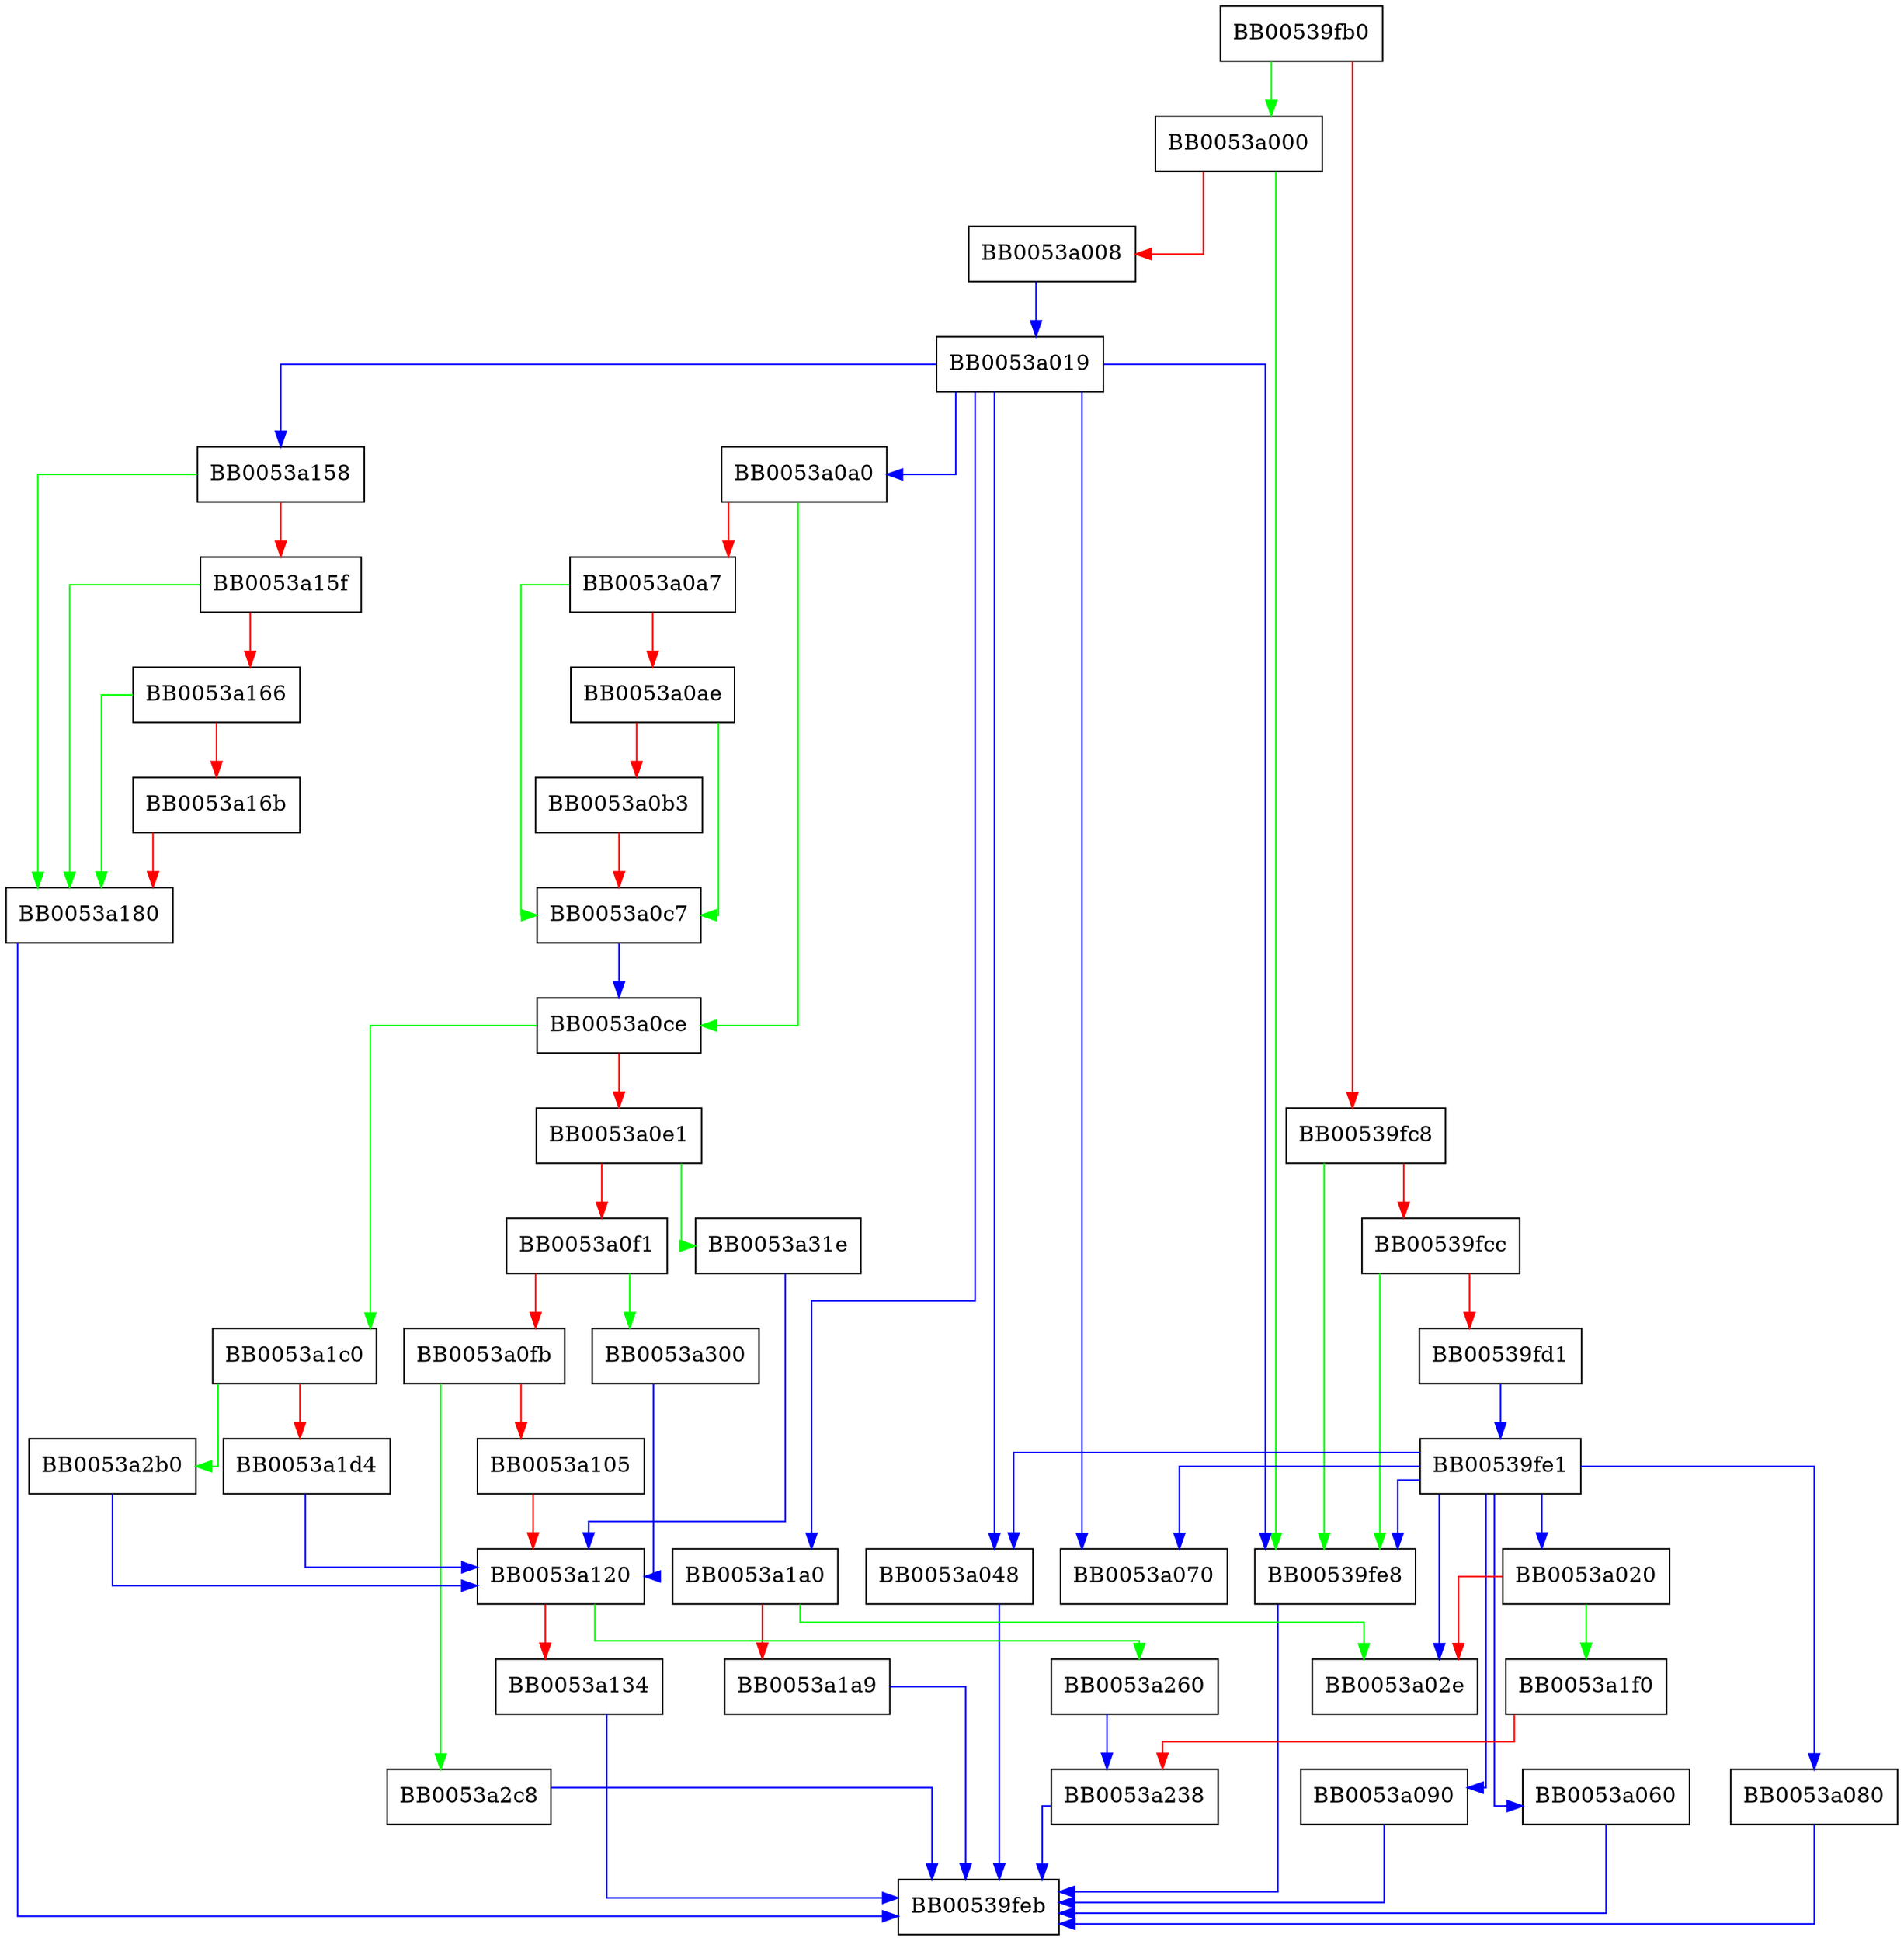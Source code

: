 digraph file_ctrl {
  node [shape="box"];
  graph [splines=ortho];
  BB00539fb0 -> BB0053a000 [color="green"];
  BB00539fb0 -> BB00539fc8 [color="red"];
  BB00539fc8 -> BB00539fe8 [color="green"];
  BB00539fc8 -> BB00539fcc [color="red"];
  BB00539fcc -> BB00539fe8 [color="green"];
  BB00539fcc -> BB00539fd1 [color="red"];
  BB00539fd1 -> BB00539fe1 [color="blue"];
  BB00539fe1 -> BB0053a048 [color="blue"];
  BB00539fe1 -> BB0053a060 [color="blue"];
  BB00539fe1 -> BB0053a070 [color="blue"];
  BB00539fe1 -> BB00539fe8 [color="blue"];
  BB00539fe1 -> BB0053a080 [color="blue"];
  BB00539fe1 -> BB0053a090 [color="blue"];
  BB00539fe1 -> BB0053a020 [color="blue"];
  BB00539fe1 -> BB0053a02e [color="blue"];
  BB00539fe8 -> BB00539feb [color="blue"];
  BB0053a000 -> BB00539fe8 [color="green"];
  BB0053a000 -> BB0053a008 [color="red"];
  BB0053a008 -> BB0053a019 [color="blue"];
  BB0053a019 -> BB0053a158 [color="blue"];
  BB0053a019 -> BB0053a1a0 [color="blue"];
  BB0053a019 -> BB0053a0a0 [color="blue"];
  BB0053a019 -> BB00539fe8 [color="blue"];
  BB0053a019 -> BB0053a048 [color="blue"];
  BB0053a019 -> BB0053a070 [color="blue"];
  BB0053a020 -> BB0053a1f0 [color="green"];
  BB0053a020 -> BB0053a02e [color="red"];
  BB0053a048 -> BB00539feb [color="blue"];
  BB0053a060 -> BB00539feb [color="blue"];
  BB0053a080 -> BB00539feb [color="blue"];
  BB0053a090 -> BB00539feb [color="blue"];
  BB0053a0a0 -> BB0053a0ce [color="green"];
  BB0053a0a0 -> BB0053a0a7 [color="red"];
  BB0053a0a7 -> BB0053a0c7 [color="green"];
  BB0053a0a7 -> BB0053a0ae [color="red"];
  BB0053a0ae -> BB0053a0c7 [color="green"];
  BB0053a0ae -> BB0053a0b3 [color="red"];
  BB0053a0b3 -> BB0053a0c7 [color="red"];
  BB0053a0c7 -> BB0053a0ce [color="blue"];
  BB0053a0ce -> BB0053a1c0 [color="green"];
  BB0053a0ce -> BB0053a0e1 [color="red"];
  BB0053a0e1 -> BB0053a31e [color="green"];
  BB0053a0e1 -> BB0053a0f1 [color="red"];
  BB0053a0f1 -> BB0053a300 [color="green"];
  BB0053a0f1 -> BB0053a0fb [color="red"];
  BB0053a0fb -> BB0053a2c8 [color="green"];
  BB0053a0fb -> BB0053a105 [color="red"];
  BB0053a105 -> BB0053a120 [color="red"];
  BB0053a120 -> BB0053a260 [color="green"];
  BB0053a120 -> BB0053a134 [color="red"];
  BB0053a134 -> BB00539feb [color="blue"];
  BB0053a158 -> BB0053a180 [color="green"];
  BB0053a158 -> BB0053a15f [color="red"];
  BB0053a15f -> BB0053a180 [color="green"];
  BB0053a15f -> BB0053a166 [color="red"];
  BB0053a166 -> BB0053a180 [color="green"];
  BB0053a166 -> BB0053a16b [color="red"];
  BB0053a16b -> BB0053a180 [color="red"];
  BB0053a180 -> BB00539feb [color="blue"];
  BB0053a1a0 -> BB0053a02e [color="green"];
  BB0053a1a0 -> BB0053a1a9 [color="red"];
  BB0053a1a9 -> BB00539feb [color="blue"];
  BB0053a1c0 -> BB0053a2b0 [color="green"];
  BB0053a1c0 -> BB0053a1d4 [color="red"];
  BB0053a1d4 -> BB0053a120 [color="blue"];
  BB0053a1f0 -> BB0053a238 [color="red"];
  BB0053a238 -> BB00539feb [color="blue"];
  BB0053a260 -> BB0053a238 [color="blue"];
  BB0053a2b0 -> BB0053a120 [color="blue"];
  BB0053a2c8 -> BB00539feb [color="blue"];
  BB0053a300 -> BB0053a120 [color="blue"];
  BB0053a31e -> BB0053a120 [color="blue"];
}